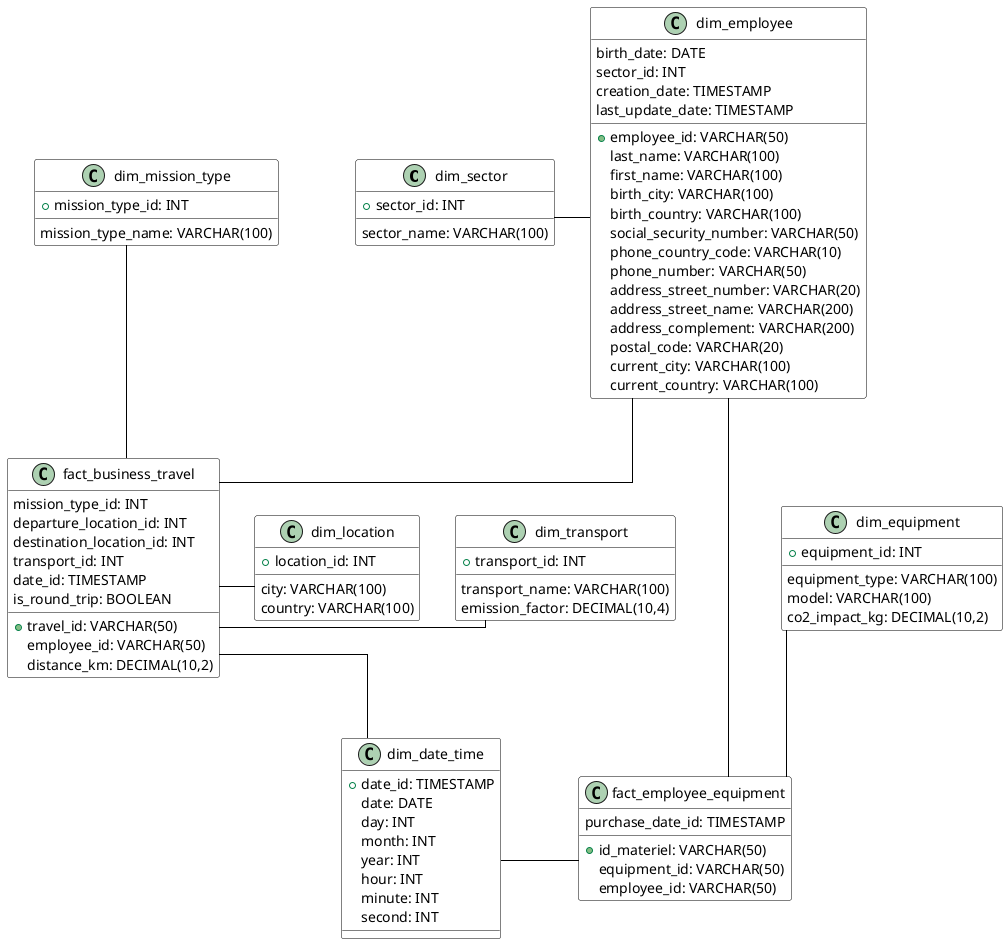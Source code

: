 @startuml Database Schema

' Set skin parameters for better visualization
skinparam linetype ortho
skinparam class {
    BackgroundColor White
    ArrowColor Black
    BorderColor Black
}

' Top row - Dimension tables
class "dim_sector" as sector {
    + sector_id: INT
    sector_name: VARCHAR(100)
}

class "dim_employee" as employee {
    + employee_id: VARCHAR(50)
    last_name: VARCHAR(100)
    first_name: VARCHAR(100)
    birth_date: DATE
    birth_city: VARCHAR(100)
    birth_country: VARCHAR(100)
    social_security_number: VARCHAR(50)
    phone_country_code: VARCHAR(10)
    phone_number: VARCHAR(50)
    address_street_number: VARCHAR(20)
    address_street_name: VARCHAR(200)
    address_complement: VARCHAR(200)
    postal_code: VARCHAR(20)
    current_city: VARCHAR(100)
    current_country: VARCHAR(100)
    sector_id: INT
    creation_date: TIMESTAMP
    last_update_date: TIMESTAMP
}

class "dim_equipment" as equipment {
    + equipment_id: INT
    equipment_type: VARCHAR(100)
    model: VARCHAR(100)
    co2_impact_kg: DECIMAL(10,2)
}

' Bottom row - Fact tables and dimensions
class "dim_mission_type" as mission_type {
    + mission_type_id: INT
    mission_type_name: VARCHAR(100)
}

class "dim_transport" as transport {
    + transport_id: INT
    transport_name: VARCHAR(100)
    emission_factor: DECIMAL(10,4)
}

class "fact_business_travel" as business_travel {
    + travel_id: VARCHAR(50)
    employee_id: VARCHAR(50)
    mission_type_id: INT
    departure_location_id: INT
    destination_location_id: INT
    transport_id: INT
    date_id: TIMESTAMP
    distance_km: DECIMAL(10,2)
    is_round_trip: BOOLEAN
}

class "dim_location" as location {
    + location_id: INT
    city: VARCHAR(100)
    country: VARCHAR(100)
}

class "dim_date_time" as date_time {
    + date_id: TIMESTAMP
    date: DATE
    day: INT
    month: INT
    year: INT
    hour: INT
    minute: INT
    second: INT
}

class "fact_employee_equipment" as employee_equipment {
    + id_materiel: VARCHAR(50)
    equipment_id: VARCHAR(50)
    employee_id: VARCHAR(50)
    purchase_date_id: TIMESTAMP
}

' Layout
sector -[hidden]right- employee
employee -[hidden]right- equipment

mission_type -[hidden]right- transport
transport -[hidden]right- business_travel
business_travel -[hidden]right- location
location -[hidden]right- date_time
date_time -[hidden]right- employee_equipment

' Relationships
employee -- business_travel
employee -- employee_equipment
employee -- sector
mission_type -- business_travel
transport -- business_travel
date_time -- business_travel
location -- business_travel
equipment -- employee_equipment
date_time -- employee_equipment

@enduml 